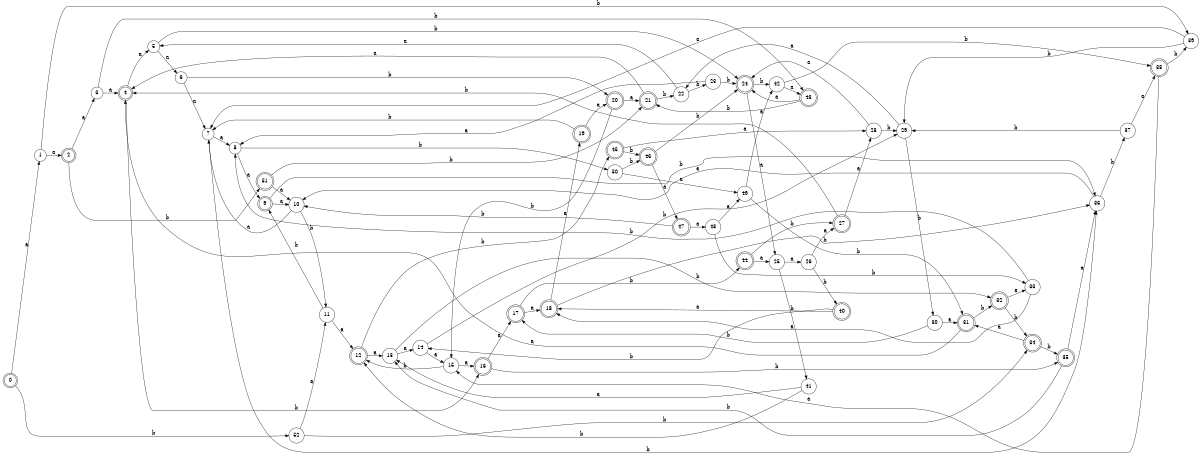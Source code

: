 digraph n43_2 {
__start0 [label="" shape="none"];

rankdir=LR;
size="8,5";

s0 [style="rounded,filled", color="black", fillcolor="white" shape="doublecircle", label="0"];
s1 [style="filled", color="black", fillcolor="white" shape="circle", label="1"];
s2 [style="rounded,filled", color="black", fillcolor="white" shape="doublecircle", label="2"];
s3 [style="filled", color="black", fillcolor="white" shape="circle", label="3"];
s4 [style="rounded,filled", color="black", fillcolor="white" shape="doublecircle", label="4"];
s5 [style="filled", color="black", fillcolor="white" shape="circle", label="5"];
s6 [style="filled", color="black", fillcolor="white" shape="circle", label="6"];
s7 [style="filled", color="black", fillcolor="white" shape="circle", label="7"];
s8 [style="filled", color="black", fillcolor="white" shape="circle", label="8"];
s9 [style="rounded,filled", color="black", fillcolor="white" shape="doublecircle", label="9"];
s10 [style="filled", color="black", fillcolor="white" shape="circle", label="10"];
s11 [style="filled", color="black", fillcolor="white" shape="circle", label="11"];
s12 [style="rounded,filled", color="black", fillcolor="white" shape="doublecircle", label="12"];
s13 [style="filled", color="black", fillcolor="white" shape="circle", label="13"];
s14 [style="filled", color="black", fillcolor="white" shape="circle", label="14"];
s15 [style="filled", color="black", fillcolor="white" shape="circle", label="15"];
s16 [style="rounded,filled", color="black", fillcolor="white" shape="doublecircle", label="16"];
s17 [style="rounded,filled", color="black", fillcolor="white" shape="doublecircle", label="17"];
s18 [style="rounded,filled", color="black", fillcolor="white" shape="doublecircle", label="18"];
s19 [style="rounded,filled", color="black", fillcolor="white" shape="doublecircle", label="19"];
s20 [style="rounded,filled", color="black", fillcolor="white" shape="doublecircle", label="20"];
s21 [style="rounded,filled", color="black", fillcolor="white" shape="doublecircle", label="21"];
s22 [style="filled", color="black", fillcolor="white" shape="circle", label="22"];
s23 [style="filled", color="black", fillcolor="white" shape="circle", label="23"];
s24 [style="rounded,filled", color="black", fillcolor="white" shape="doublecircle", label="24"];
s25 [style="filled", color="black", fillcolor="white" shape="circle", label="25"];
s26 [style="filled", color="black", fillcolor="white" shape="circle", label="26"];
s27 [style="rounded,filled", color="black", fillcolor="white" shape="doublecircle", label="27"];
s28 [style="filled", color="black", fillcolor="white" shape="circle", label="28"];
s29 [style="filled", color="black", fillcolor="white" shape="circle", label="29"];
s30 [style="filled", color="black", fillcolor="white" shape="circle", label="30"];
s31 [style="rounded,filled", color="black", fillcolor="white" shape="doublecircle", label="31"];
s32 [style="rounded,filled", color="black", fillcolor="white" shape="doublecircle", label="32"];
s33 [style="filled", color="black", fillcolor="white" shape="circle", label="33"];
s34 [style="rounded,filled", color="black", fillcolor="white" shape="doublecircle", label="34"];
s35 [style="rounded,filled", color="black", fillcolor="white" shape="doublecircle", label="35"];
s36 [style="filled", color="black", fillcolor="white" shape="circle", label="36"];
s37 [style="filled", color="black", fillcolor="white" shape="circle", label="37"];
s38 [style="rounded,filled", color="black", fillcolor="white" shape="doublecircle", label="38"];
s39 [style="filled", color="black", fillcolor="white" shape="circle", label="39"];
s40 [style="rounded,filled", color="black", fillcolor="white" shape="doublecircle", label="40"];
s41 [style="filled", color="black", fillcolor="white" shape="circle", label="41"];
s42 [style="filled", color="black", fillcolor="white" shape="circle", label="42"];
s43 [style="rounded,filled", color="black", fillcolor="white" shape="doublecircle", label="43"];
s44 [style="rounded,filled", color="black", fillcolor="white" shape="doublecircle", label="44"];
s45 [style="rounded,filled", color="black", fillcolor="white" shape="doublecircle", label="45"];
s46 [style="rounded,filled", color="black", fillcolor="white" shape="doublecircle", label="46"];
s47 [style="rounded,filled", color="black", fillcolor="white" shape="doublecircle", label="47"];
s48 [style="filled", color="black", fillcolor="white" shape="circle", label="48"];
s49 [style="filled", color="black", fillcolor="white" shape="circle", label="49"];
s50 [style="filled", color="black", fillcolor="white" shape="circle", label="50"];
s51 [style="rounded,filled", color="black", fillcolor="white" shape="doublecircle", label="51"];
s52 [style="filled", color="black", fillcolor="white" shape="circle", label="52"];
s0 -> s1 [label="a"];
s0 -> s52 [label="b"];
s1 -> s2 [label="a"];
s1 -> s39 [label="b"];
s2 -> s3 [label="a"];
s2 -> s51 [label="b"];
s3 -> s4 [label="a"];
s3 -> s43 [label="b"];
s4 -> s5 [label="a"];
s4 -> s16 [label="b"];
s5 -> s6 [label="a"];
s5 -> s24 [label="b"];
s6 -> s7 [label="a"];
s6 -> s20 [label="b"];
s7 -> s8 [label="a"];
s7 -> s36 [label="b"];
s8 -> s9 [label="a"];
s8 -> s50 [label="b"];
s9 -> s10 [label="a"];
s9 -> s36 [label="b"];
s10 -> s7 [label="a"];
s10 -> s11 [label="b"];
s11 -> s12 [label="a"];
s11 -> s9 [label="b"];
s12 -> s13 [label="a"];
s12 -> s45 [label="b"];
s13 -> s14 [label="a"];
s13 -> s32 [label="b"];
s14 -> s15 [label="a"];
s14 -> s29 [label="b"];
s15 -> s16 [label="a"];
s15 -> s12 [label="b"];
s16 -> s17 [label="a"];
s16 -> s35 [label="b"];
s17 -> s18 [label="a"];
s17 -> s44 [label="b"];
s18 -> s19 [label="a"];
s18 -> s36 [label="b"];
s19 -> s20 [label="a"];
s19 -> s7 [label="b"];
s20 -> s21 [label="a"];
s20 -> s15 [label="b"];
s21 -> s4 [label="a"];
s21 -> s22 [label="b"];
s22 -> s5 [label="a"];
s22 -> s23 [label="b"];
s23 -> s8 [label="a"];
s23 -> s24 [label="b"];
s24 -> s25 [label="a"];
s24 -> s42 [label="b"];
s25 -> s26 [label="a"];
s25 -> s41 [label="b"];
s26 -> s27 [label="a"];
s26 -> s40 [label="b"];
s27 -> s28 [label="a"];
s27 -> s4 [label="b"];
s28 -> s24 [label="a"];
s28 -> s29 [label="b"];
s29 -> s22 [label="a"];
s29 -> s30 [label="b"];
s30 -> s31 [label="a"];
s30 -> s17 [label="b"];
s31 -> s4 [label="a"];
s31 -> s32 [label="b"];
s32 -> s33 [label="a"];
s32 -> s34 [label="b"];
s33 -> s18 [label="a"];
s33 -> s8 [label="b"];
s34 -> s31 [label="a"];
s34 -> s35 [label="b"];
s35 -> s36 [label="a"];
s35 -> s13 [label="b"];
s36 -> s10 [label="a"];
s36 -> s37 [label="b"];
s37 -> s38 [label="a"];
s37 -> s29 [label="b"];
s38 -> s15 [label="a"];
s38 -> s39 [label="b"];
s39 -> s7 [label="a"];
s39 -> s29 [label="b"];
s40 -> s18 [label="a"];
s40 -> s14 [label="b"];
s41 -> s13 [label="a"];
s41 -> s12 [label="b"];
s42 -> s43 [label="a"];
s42 -> s38 [label="b"];
s43 -> s24 [label="a"];
s43 -> s21 [label="b"];
s44 -> s25 [label="a"];
s44 -> s27 [label="b"];
s45 -> s28 [label="a"];
s45 -> s46 [label="b"];
s46 -> s47 [label="a"];
s46 -> s24 [label="b"];
s47 -> s48 [label="a"];
s47 -> s10 [label="b"];
s48 -> s49 [label="a"];
s48 -> s33 [label="b"];
s49 -> s42 [label="a"];
s49 -> s31 [label="b"];
s50 -> s49 [label="a"];
s50 -> s46 [label="b"];
s51 -> s10 [label="a"];
s51 -> s21 [label="b"];
s52 -> s11 [label="a"];
s52 -> s34 [label="b"];

}